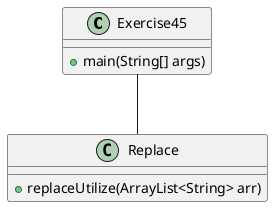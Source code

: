 @startuml
class Exercise45 {
+main(String[] args)
}
class Replace {
+replaceUtilize(ArrayList<String> arr)
}

Exercise45 -- Replace
@enduml